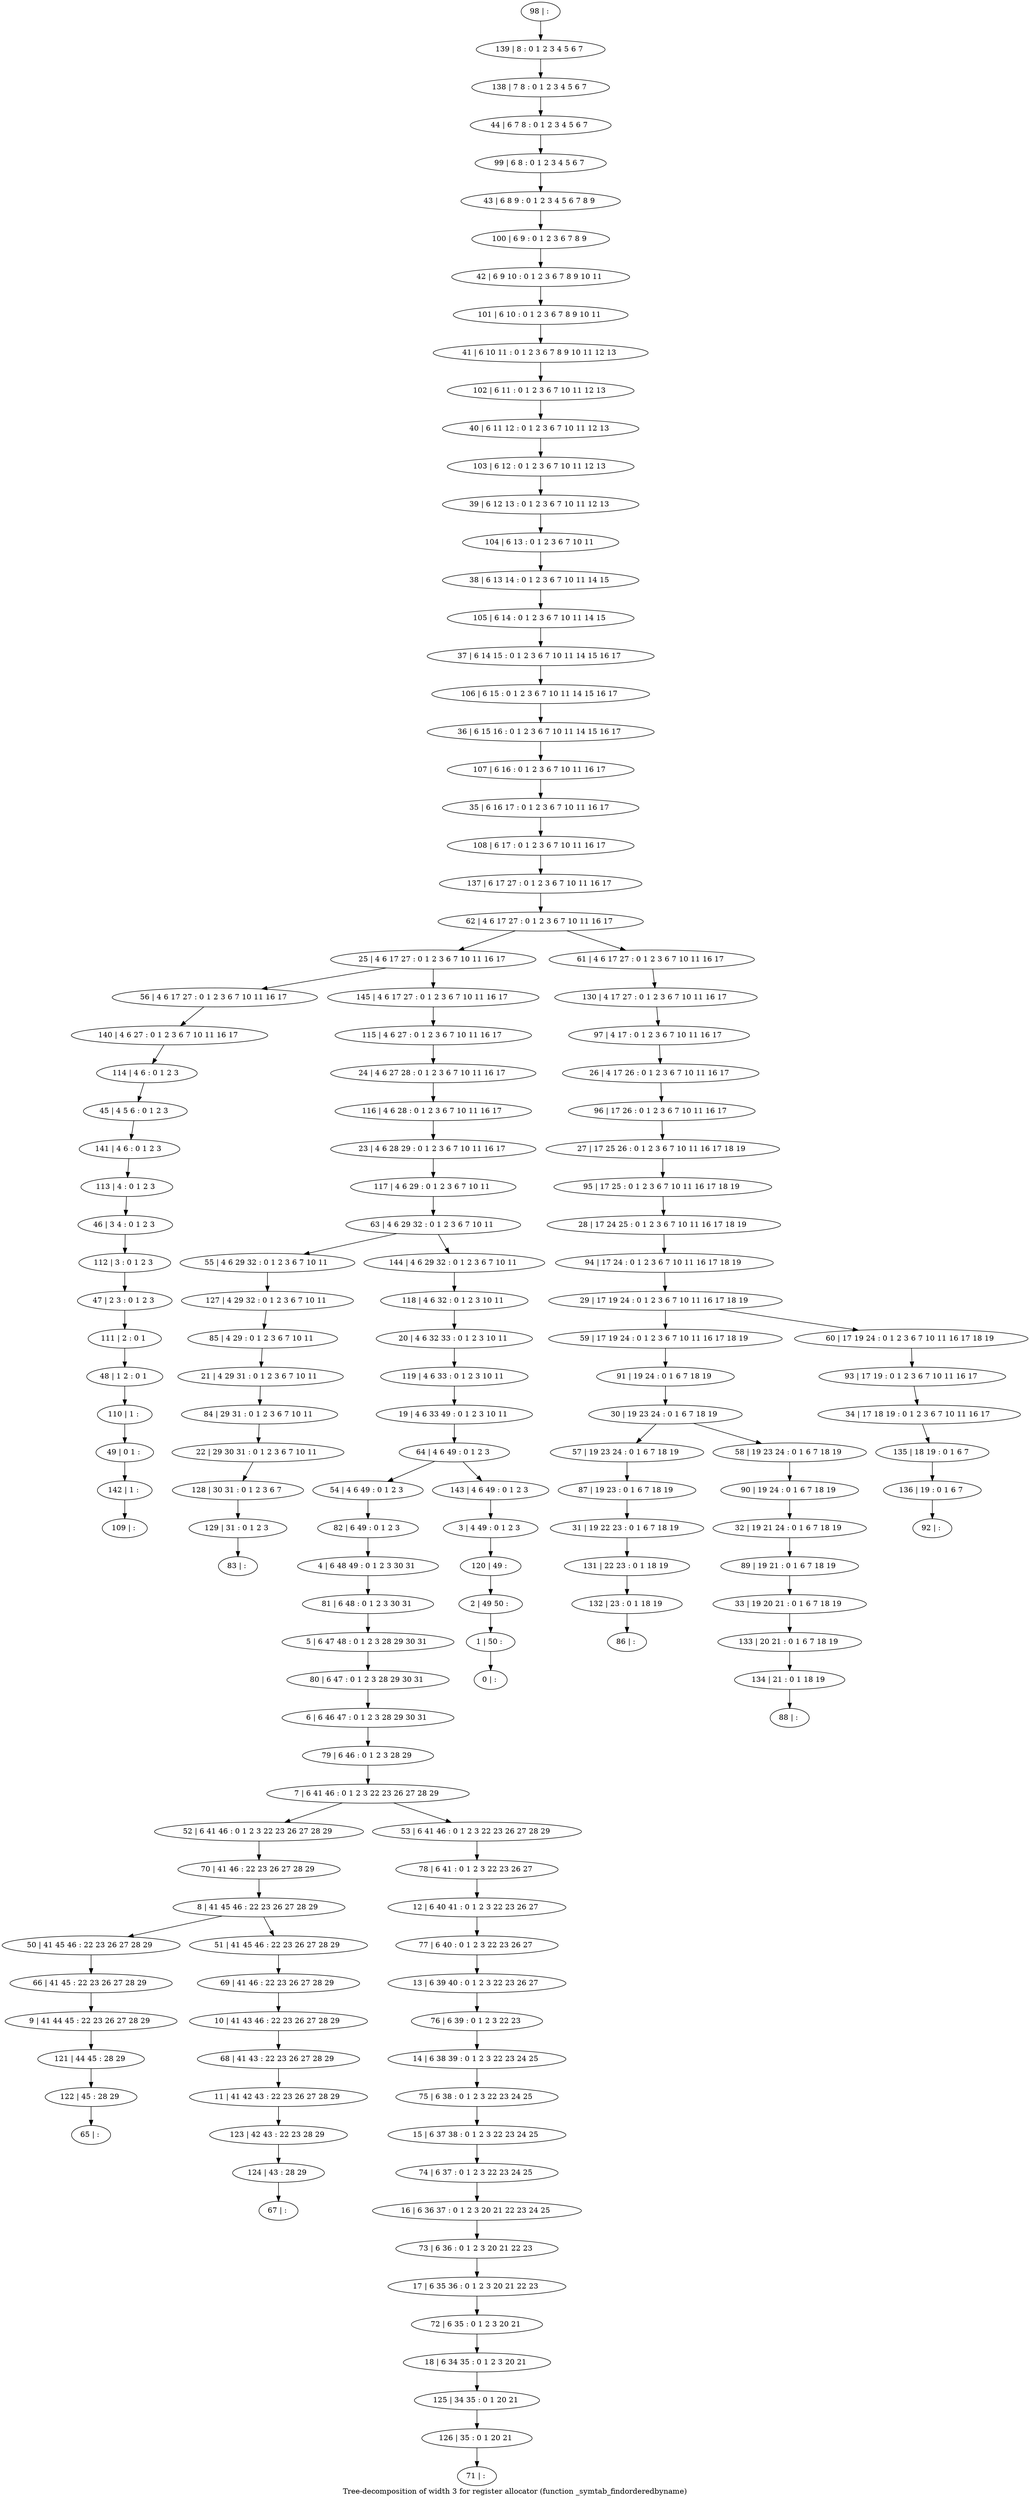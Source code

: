 digraph G {
graph [label="Tree-decomposition of width 3 for register allocator (function _symtab_findorderedbyname)"]
0[label="0 | : "];
1[label="1 | 50 : "];
2[label="2 | 49 50 : "];
3[label="3 | 4 49 : 0 1 2 3 "];
4[label="4 | 6 48 49 : 0 1 2 3 30 31 "];
5[label="5 | 6 47 48 : 0 1 2 3 28 29 30 31 "];
6[label="6 | 6 46 47 : 0 1 2 3 28 29 30 31 "];
7[label="7 | 6 41 46 : 0 1 2 3 22 23 26 27 28 29 "];
8[label="8 | 41 45 46 : 22 23 26 27 28 29 "];
9[label="9 | 41 44 45 : 22 23 26 27 28 29 "];
10[label="10 | 41 43 46 : 22 23 26 27 28 29 "];
11[label="11 | 41 42 43 : 22 23 26 27 28 29 "];
12[label="12 | 6 40 41 : 0 1 2 3 22 23 26 27 "];
13[label="13 | 6 39 40 : 0 1 2 3 22 23 26 27 "];
14[label="14 | 6 38 39 : 0 1 2 3 22 23 24 25 "];
15[label="15 | 6 37 38 : 0 1 2 3 22 23 24 25 "];
16[label="16 | 6 36 37 : 0 1 2 3 20 21 22 23 24 25 "];
17[label="17 | 6 35 36 : 0 1 2 3 20 21 22 23 "];
18[label="18 | 6 34 35 : 0 1 2 3 20 21 "];
19[label="19 | 4 6 33 49 : 0 1 2 3 10 11 "];
20[label="20 | 4 6 32 33 : 0 1 2 3 10 11 "];
21[label="21 | 4 29 31 : 0 1 2 3 6 7 10 11 "];
22[label="22 | 29 30 31 : 0 1 2 3 6 7 10 11 "];
23[label="23 | 4 6 28 29 : 0 1 2 3 6 7 10 11 16 17 "];
24[label="24 | 4 6 27 28 : 0 1 2 3 6 7 10 11 16 17 "];
25[label="25 | 4 6 17 27 : 0 1 2 3 6 7 10 11 16 17 "];
26[label="26 | 4 17 26 : 0 1 2 3 6 7 10 11 16 17 "];
27[label="27 | 17 25 26 : 0 1 2 3 6 7 10 11 16 17 18 19 "];
28[label="28 | 17 24 25 : 0 1 2 3 6 7 10 11 16 17 18 19 "];
29[label="29 | 17 19 24 : 0 1 2 3 6 7 10 11 16 17 18 19 "];
30[label="30 | 19 23 24 : 0 1 6 7 18 19 "];
31[label="31 | 19 22 23 : 0 1 6 7 18 19 "];
32[label="32 | 19 21 24 : 0 1 6 7 18 19 "];
33[label="33 | 19 20 21 : 0 1 6 7 18 19 "];
34[label="34 | 17 18 19 : 0 1 2 3 6 7 10 11 16 17 "];
35[label="35 | 6 16 17 : 0 1 2 3 6 7 10 11 16 17 "];
36[label="36 | 6 15 16 : 0 1 2 3 6 7 10 11 14 15 16 17 "];
37[label="37 | 6 14 15 : 0 1 2 3 6 7 10 11 14 15 16 17 "];
38[label="38 | 6 13 14 : 0 1 2 3 6 7 10 11 14 15 "];
39[label="39 | 6 12 13 : 0 1 2 3 6 7 10 11 12 13 "];
40[label="40 | 6 11 12 : 0 1 2 3 6 7 10 11 12 13 "];
41[label="41 | 6 10 11 : 0 1 2 3 6 7 8 9 10 11 12 13 "];
42[label="42 | 6 9 10 : 0 1 2 3 6 7 8 9 10 11 "];
43[label="43 | 6 8 9 : 0 1 2 3 4 5 6 7 8 9 "];
44[label="44 | 6 7 8 : 0 1 2 3 4 5 6 7 "];
45[label="45 | 4 5 6 : 0 1 2 3 "];
46[label="46 | 3 4 : 0 1 2 3 "];
47[label="47 | 2 3 : 0 1 2 3 "];
48[label="48 | 1 2 : 0 1 "];
49[label="49 | 0 1 : "];
50[label="50 | 41 45 46 : 22 23 26 27 28 29 "];
51[label="51 | 41 45 46 : 22 23 26 27 28 29 "];
52[label="52 | 6 41 46 : 0 1 2 3 22 23 26 27 28 29 "];
53[label="53 | 6 41 46 : 0 1 2 3 22 23 26 27 28 29 "];
54[label="54 | 4 6 49 : 0 1 2 3 "];
55[label="55 | 4 6 29 32 : 0 1 2 3 6 7 10 11 "];
56[label="56 | 4 6 17 27 : 0 1 2 3 6 7 10 11 16 17 "];
57[label="57 | 19 23 24 : 0 1 6 7 18 19 "];
58[label="58 | 19 23 24 : 0 1 6 7 18 19 "];
59[label="59 | 17 19 24 : 0 1 2 3 6 7 10 11 16 17 18 19 "];
60[label="60 | 17 19 24 : 0 1 2 3 6 7 10 11 16 17 18 19 "];
61[label="61 | 4 6 17 27 : 0 1 2 3 6 7 10 11 16 17 "];
62[label="62 | 4 6 17 27 : 0 1 2 3 6 7 10 11 16 17 "];
63[label="63 | 4 6 29 32 : 0 1 2 3 6 7 10 11 "];
64[label="64 | 4 6 49 : 0 1 2 3 "];
65[label="65 | : "];
66[label="66 | 41 45 : 22 23 26 27 28 29 "];
67[label="67 | : "];
68[label="68 | 41 43 : 22 23 26 27 28 29 "];
69[label="69 | 41 46 : 22 23 26 27 28 29 "];
70[label="70 | 41 46 : 22 23 26 27 28 29 "];
71[label="71 | : "];
72[label="72 | 6 35 : 0 1 2 3 20 21 "];
73[label="73 | 6 36 : 0 1 2 3 20 21 22 23 "];
74[label="74 | 6 37 : 0 1 2 3 22 23 24 25 "];
75[label="75 | 6 38 : 0 1 2 3 22 23 24 25 "];
76[label="76 | 6 39 : 0 1 2 3 22 23 "];
77[label="77 | 6 40 : 0 1 2 3 22 23 26 27 "];
78[label="78 | 6 41 : 0 1 2 3 22 23 26 27 "];
79[label="79 | 6 46 : 0 1 2 3 28 29 "];
80[label="80 | 6 47 : 0 1 2 3 28 29 30 31 "];
81[label="81 | 6 48 : 0 1 2 3 30 31 "];
82[label="82 | 6 49 : 0 1 2 3 "];
83[label="83 | : "];
84[label="84 | 29 31 : 0 1 2 3 6 7 10 11 "];
85[label="85 | 4 29 : 0 1 2 3 6 7 10 11 "];
86[label="86 | : "];
87[label="87 | 19 23 : 0 1 6 7 18 19 "];
88[label="88 | : "];
89[label="89 | 19 21 : 0 1 6 7 18 19 "];
90[label="90 | 19 24 : 0 1 6 7 18 19 "];
91[label="91 | 19 24 : 0 1 6 7 18 19 "];
92[label="92 | : "];
93[label="93 | 17 19 : 0 1 2 3 6 7 10 11 16 17 "];
94[label="94 | 17 24 : 0 1 2 3 6 7 10 11 16 17 18 19 "];
95[label="95 | 17 25 : 0 1 2 3 6 7 10 11 16 17 18 19 "];
96[label="96 | 17 26 : 0 1 2 3 6 7 10 11 16 17 "];
97[label="97 | 4 17 : 0 1 2 3 6 7 10 11 16 17 "];
98[label="98 | : "];
99[label="99 | 6 8 : 0 1 2 3 4 5 6 7 "];
100[label="100 | 6 9 : 0 1 2 3 6 7 8 9 "];
101[label="101 | 6 10 : 0 1 2 3 6 7 8 9 10 11 "];
102[label="102 | 6 11 : 0 1 2 3 6 7 10 11 12 13 "];
103[label="103 | 6 12 : 0 1 2 3 6 7 10 11 12 13 "];
104[label="104 | 6 13 : 0 1 2 3 6 7 10 11 "];
105[label="105 | 6 14 : 0 1 2 3 6 7 10 11 14 15 "];
106[label="106 | 6 15 : 0 1 2 3 6 7 10 11 14 15 16 17 "];
107[label="107 | 6 16 : 0 1 2 3 6 7 10 11 16 17 "];
108[label="108 | 6 17 : 0 1 2 3 6 7 10 11 16 17 "];
109[label="109 | : "];
110[label="110 | 1 : "];
111[label="111 | 2 : 0 1 "];
112[label="112 | 3 : 0 1 2 3 "];
113[label="113 | 4 : 0 1 2 3 "];
114[label="114 | 4 6 : 0 1 2 3 "];
115[label="115 | 4 6 27 : 0 1 2 3 6 7 10 11 16 17 "];
116[label="116 | 4 6 28 : 0 1 2 3 6 7 10 11 16 17 "];
117[label="117 | 4 6 29 : 0 1 2 3 6 7 10 11 "];
118[label="118 | 4 6 32 : 0 1 2 3 10 11 "];
119[label="119 | 4 6 33 : 0 1 2 3 10 11 "];
120[label="120 | 49 : "];
121[label="121 | 44 45 : 28 29 "];
122[label="122 | 45 : 28 29 "];
123[label="123 | 42 43 : 22 23 28 29 "];
124[label="124 | 43 : 28 29 "];
125[label="125 | 34 35 : 0 1 20 21 "];
126[label="126 | 35 : 0 1 20 21 "];
127[label="127 | 4 29 32 : 0 1 2 3 6 7 10 11 "];
128[label="128 | 30 31 : 0 1 2 3 6 7 "];
129[label="129 | 31 : 0 1 2 3 "];
130[label="130 | 4 17 27 : 0 1 2 3 6 7 10 11 16 17 "];
131[label="131 | 22 23 : 0 1 18 19 "];
132[label="132 | 23 : 0 1 18 19 "];
133[label="133 | 20 21 : 0 1 6 7 18 19 "];
134[label="134 | 21 : 0 1 18 19 "];
135[label="135 | 18 19 : 0 1 6 7 "];
136[label="136 | 19 : 0 1 6 7 "];
137[label="137 | 6 17 27 : 0 1 2 3 6 7 10 11 16 17 "];
138[label="138 | 7 8 : 0 1 2 3 4 5 6 7 "];
139[label="139 | 8 : 0 1 2 3 4 5 6 7 "];
140[label="140 | 4 6 27 : 0 1 2 3 6 7 10 11 16 17 "];
141[label="141 | 4 6 : 0 1 2 3 "];
142[label="142 | 1 : "];
143[label="143 | 4 6 49 : 0 1 2 3 "];
144[label="144 | 4 6 29 32 : 0 1 2 3 6 7 10 11 "];
145[label="145 | 4 6 17 27 : 0 1 2 3 6 7 10 11 16 17 "];
8->50 ;
8->51 ;
7->52 ;
7->53 ;
25->56 ;
30->57 ;
30->58 ;
29->59 ;
29->60 ;
66->9 ;
50->66 ;
68->11 ;
10->68 ;
69->10 ;
51->69 ;
70->8 ;
52->70 ;
72->18 ;
17->72 ;
73->17 ;
16->73 ;
74->16 ;
15->74 ;
75->15 ;
14->75 ;
76->14 ;
13->76 ;
77->13 ;
12->77 ;
78->12 ;
53->78 ;
79->7 ;
6->79 ;
80->6 ;
5->80 ;
81->5 ;
4->81 ;
82->4 ;
54->82 ;
84->22 ;
21->84 ;
85->21 ;
87->31 ;
57->87 ;
89->33 ;
32->89 ;
90->32 ;
58->90 ;
91->30 ;
59->91 ;
93->34 ;
60->93 ;
94->29 ;
28->94 ;
95->28 ;
27->95 ;
96->27 ;
26->96 ;
97->26 ;
110->49 ;
48->110 ;
111->48 ;
47->111 ;
112->47 ;
46->112 ;
113->46 ;
114->45 ;
9->121 ;
122->65 ;
121->122 ;
11->123 ;
124->67 ;
123->124 ;
18->125 ;
126->71 ;
125->126 ;
127->85 ;
55->127 ;
22->128 ;
129->83 ;
128->129 ;
130->97 ;
61->130 ;
31->131 ;
132->86 ;
131->132 ;
33->133 ;
134->88 ;
133->134 ;
34->135 ;
136->92 ;
135->136 ;
140->114 ;
56->140 ;
141->113 ;
45->141 ;
142->109 ;
49->142 ;
98->139 ;
139->138 ;
138->44 ;
44->99 ;
99->43 ;
43->100 ;
100->42 ;
42->101 ;
101->41 ;
41->102 ;
102->40 ;
40->103 ;
103->39 ;
39->104 ;
104->38 ;
38->105 ;
105->37 ;
37->106 ;
106->36 ;
36->107 ;
107->35 ;
35->108 ;
108->137 ;
137->62 ;
115->24 ;
24->116 ;
116->23 ;
23->117 ;
117->63 ;
118->20 ;
20->119 ;
119->19 ;
19->64 ;
3->120 ;
120->2 ;
2->1 ;
1->0 ;
143->3 ;
144->118 ;
145->115 ;
25->145 ;
64->54 ;
64->143 ;
63->55 ;
63->144 ;
62->61 ;
62->25 ;
}
